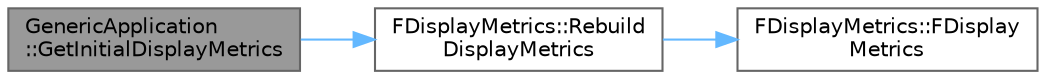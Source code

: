 digraph "GenericApplication::GetInitialDisplayMetrics"
{
 // INTERACTIVE_SVG=YES
 // LATEX_PDF_SIZE
  bgcolor="transparent";
  edge [fontname=Helvetica,fontsize=10,labelfontname=Helvetica,labelfontsize=10];
  node [fontname=Helvetica,fontsize=10,shape=box,height=0.2,width=0.4];
  rankdir="LR";
  Node1 [id="Node000001",label="GenericApplication\l::GetInitialDisplayMetrics",height=0.2,width=0.4,color="gray40", fillcolor="grey60", style="filled", fontcolor="black",tooltip=" "];
  Node1 -> Node2 [id="edge1_Node000001_Node000002",color="steelblue1",style="solid",tooltip=" "];
  Node2 [id="Node000002",label="FDisplayMetrics::Rebuild\lDisplayMetrics",height=0.2,width=0.4,color="grey40", fillcolor="white", style="filled",URL="$d9/da0/structFDisplayMetrics.html#a71fcfe3b03f25447546d81cb98a29fc8",tooltip=" "];
  Node2 -> Node3 [id="edge2_Node000002_Node000003",color="steelblue1",style="solid",tooltip=" "];
  Node3 [id="Node000003",label="FDisplayMetrics::FDisplay\lMetrics",height=0.2,width=0.4,color="grey40", fillcolor="white", style="filled",URL="$d9/da0/structFDisplayMetrics.html#a577adb163285c6980d83bbd8e0433f41",tooltip=" "];
}
